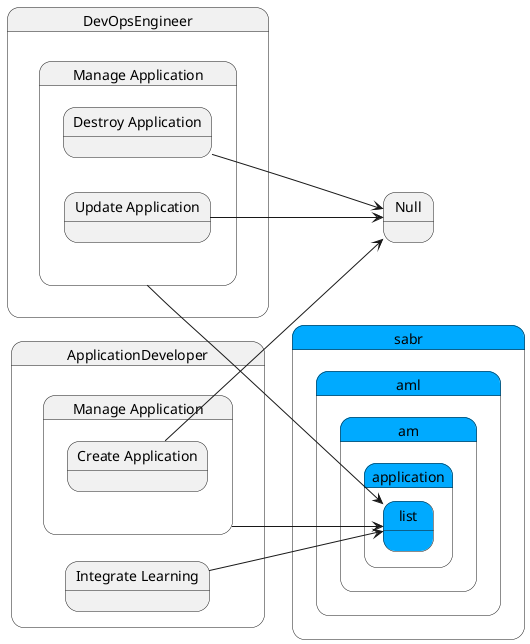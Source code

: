 @startuml
left to right direction



state "ApplicationDeveloper" as ApplicationDeveloper {
    state "Integrate Learning" as ApplicationDeveloperIntegrateLearning {
    }
}
state "sabr" as sabr #00aaff {
state "aml" as sabraml #00aaff {
state "am" as sabramlam #00aaff {
state "application" as sabramlamapplication #00aaff {
state "list" as sabramlamapplicationlist #00aaff {
}
}
}
}
}

ApplicationDeveloperIntegrateLearning --> sabramlamapplicationlist


 
state "DevOpsEngineer" as DevOpsEngineer {
    state "Manage Application" as DevOpsEngineerManageApplication {
    }
}
state "sabr" as sabr #00aaff {
state "aml" as sabraml #00aaff {
state "am" as sabramlam #00aaff {
state "application" as sabramlamapplication #00aaff {
state "list" as sabramlamapplicationlist #00aaff {
}
}
}
}
}

DevOpsEngineerManageApplication --> sabramlamapplicationlist

state "ApplicationDeveloper" as ApplicationDeveloper {
    state "Manage Application" as ApplicationDeveloperManageApplication {
    }
}
state "sabr" as sabr #00aaff {
state "aml" as sabraml #00aaff {
state "am" as sabramlam #00aaff {
state "application" as sabramlamapplication #00aaff {
state "list" as sabramlamapplicationlist #00aaff {
}
}
}
}
}

ApplicationDeveloperManageApplication --> sabramlamapplicationlist


    state "ApplicationDeveloper" as ApplicationDeveloper {
        state "Manage Application" as ApplicationDeveloperManageApplication {
            state "Create Application" as ApplicationDeveloperManageApplicationCreateApplication {
            }
        }
    }
    
    ApplicationDeveloperManageApplicationCreateApplication --> Null
    
 
    state "DevOpsEngineer" as DevOpsEngineer {
        state "Manage Application" as DevOpsEngineerManageApplication {
            state "Destroy Application" as DevOpsEngineerManageApplicationDestroyApplication {
            }
        }
    }
    
    DevOpsEngineerManageApplicationDestroyApplication --> Null
    
 
    state "DevOpsEngineer" as DevOpsEngineer {
        state "Manage Application" as DevOpsEngineerManageApplication {
            state "Update Application" as DevOpsEngineerManageApplicationUpdateApplication {
            }
        }
    }
    
    DevOpsEngineerManageApplicationUpdateApplication --> Null
    
 
 

@enduml
